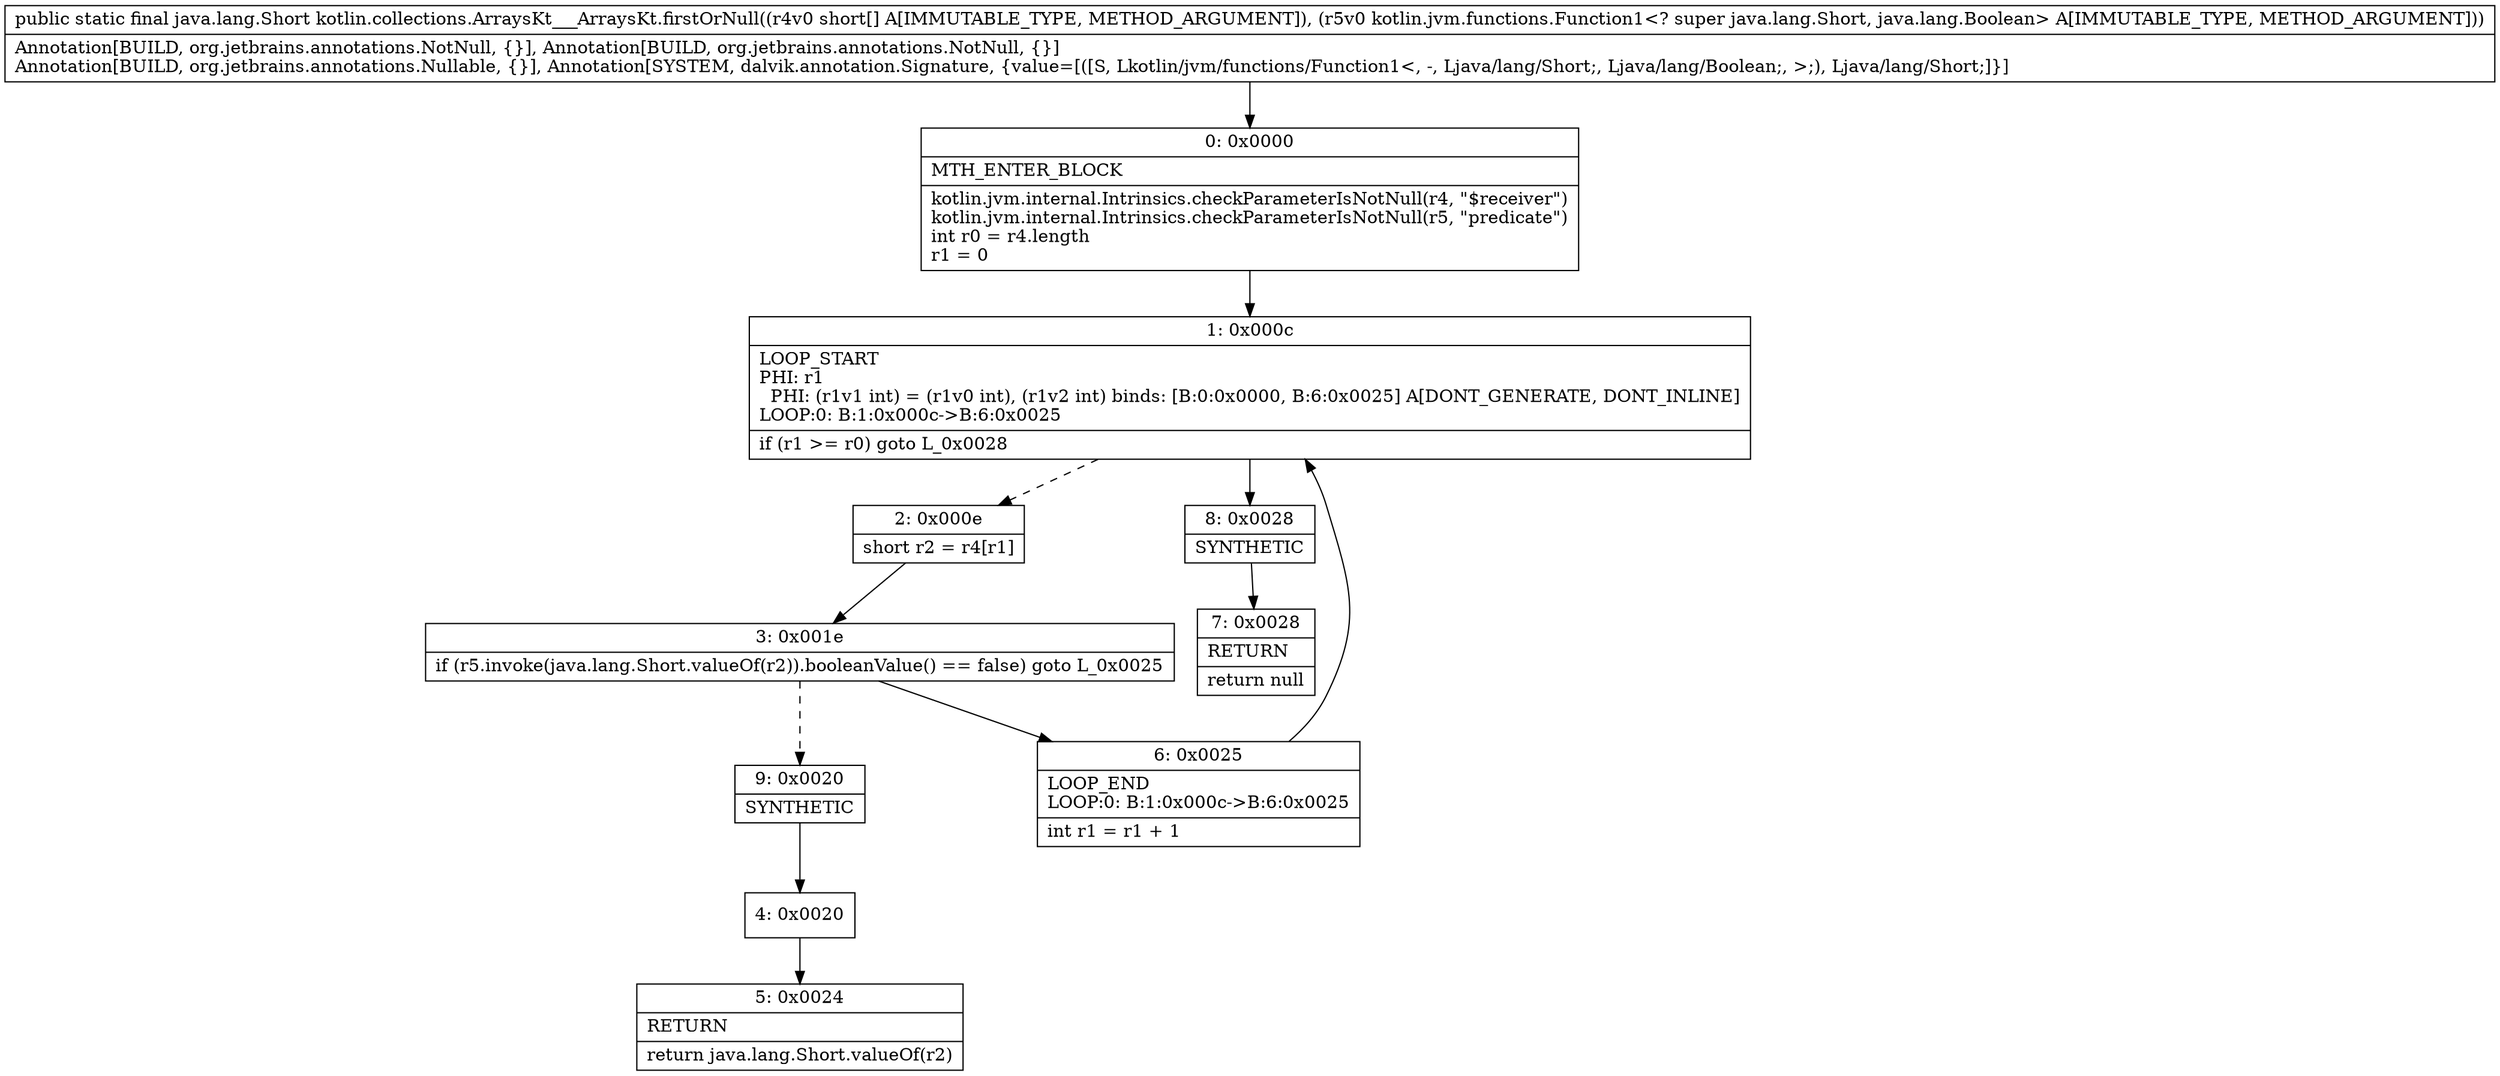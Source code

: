 digraph "CFG forkotlin.collections.ArraysKt___ArraysKt.firstOrNull([SLkotlin\/jvm\/functions\/Function1;)Ljava\/lang\/Short;" {
Node_0 [shape=record,label="{0\:\ 0x0000|MTH_ENTER_BLOCK\l|kotlin.jvm.internal.Intrinsics.checkParameterIsNotNull(r4, \"$receiver\")\lkotlin.jvm.internal.Intrinsics.checkParameterIsNotNull(r5, \"predicate\")\lint r0 = r4.length\lr1 = 0\l}"];
Node_1 [shape=record,label="{1\:\ 0x000c|LOOP_START\lPHI: r1 \l  PHI: (r1v1 int) = (r1v0 int), (r1v2 int) binds: [B:0:0x0000, B:6:0x0025] A[DONT_GENERATE, DONT_INLINE]\lLOOP:0: B:1:0x000c\-\>B:6:0x0025\l|if (r1 \>= r0) goto L_0x0028\l}"];
Node_2 [shape=record,label="{2\:\ 0x000e|short r2 = r4[r1]\l}"];
Node_3 [shape=record,label="{3\:\ 0x001e|if (r5.invoke(java.lang.Short.valueOf(r2)).booleanValue() == false) goto L_0x0025\l}"];
Node_4 [shape=record,label="{4\:\ 0x0020}"];
Node_5 [shape=record,label="{5\:\ 0x0024|RETURN\l|return java.lang.Short.valueOf(r2)\l}"];
Node_6 [shape=record,label="{6\:\ 0x0025|LOOP_END\lLOOP:0: B:1:0x000c\-\>B:6:0x0025\l|int r1 = r1 + 1\l}"];
Node_7 [shape=record,label="{7\:\ 0x0028|RETURN\l|return null\l}"];
Node_8 [shape=record,label="{8\:\ 0x0028|SYNTHETIC\l}"];
Node_9 [shape=record,label="{9\:\ 0x0020|SYNTHETIC\l}"];
MethodNode[shape=record,label="{public static final java.lang.Short kotlin.collections.ArraysKt___ArraysKt.firstOrNull((r4v0 short[] A[IMMUTABLE_TYPE, METHOD_ARGUMENT]), (r5v0 kotlin.jvm.functions.Function1\<? super java.lang.Short, java.lang.Boolean\> A[IMMUTABLE_TYPE, METHOD_ARGUMENT]))  | Annotation[BUILD, org.jetbrains.annotations.NotNull, \{\}], Annotation[BUILD, org.jetbrains.annotations.NotNull, \{\}]\lAnnotation[BUILD, org.jetbrains.annotations.Nullable, \{\}], Annotation[SYSTEM, dalvik.annotation.Signature, \{value=[([S, Lkotlin\/jvm\/functions\/Function1\<, \-, Ljava\/lang\/Short;, Ljava\/lang\/Boolean;, \>;), Ljava\/lang\/Short;]\}]\l}"];
MethodNode -> Node_0;
Node_0 -> Node_1;
Node_1 -> Node_2[style=dashed];
Node_1 -> Node_8;
Node_2 -> Node_3;
Node_3 -> Node_6;
Node_3 -> Node_9[style=dashed];
Node_4 -> Node_5;
Node_6 -> Node_1;
Node_8 -> Node_7;
Node_9 -> Node_4;
}

